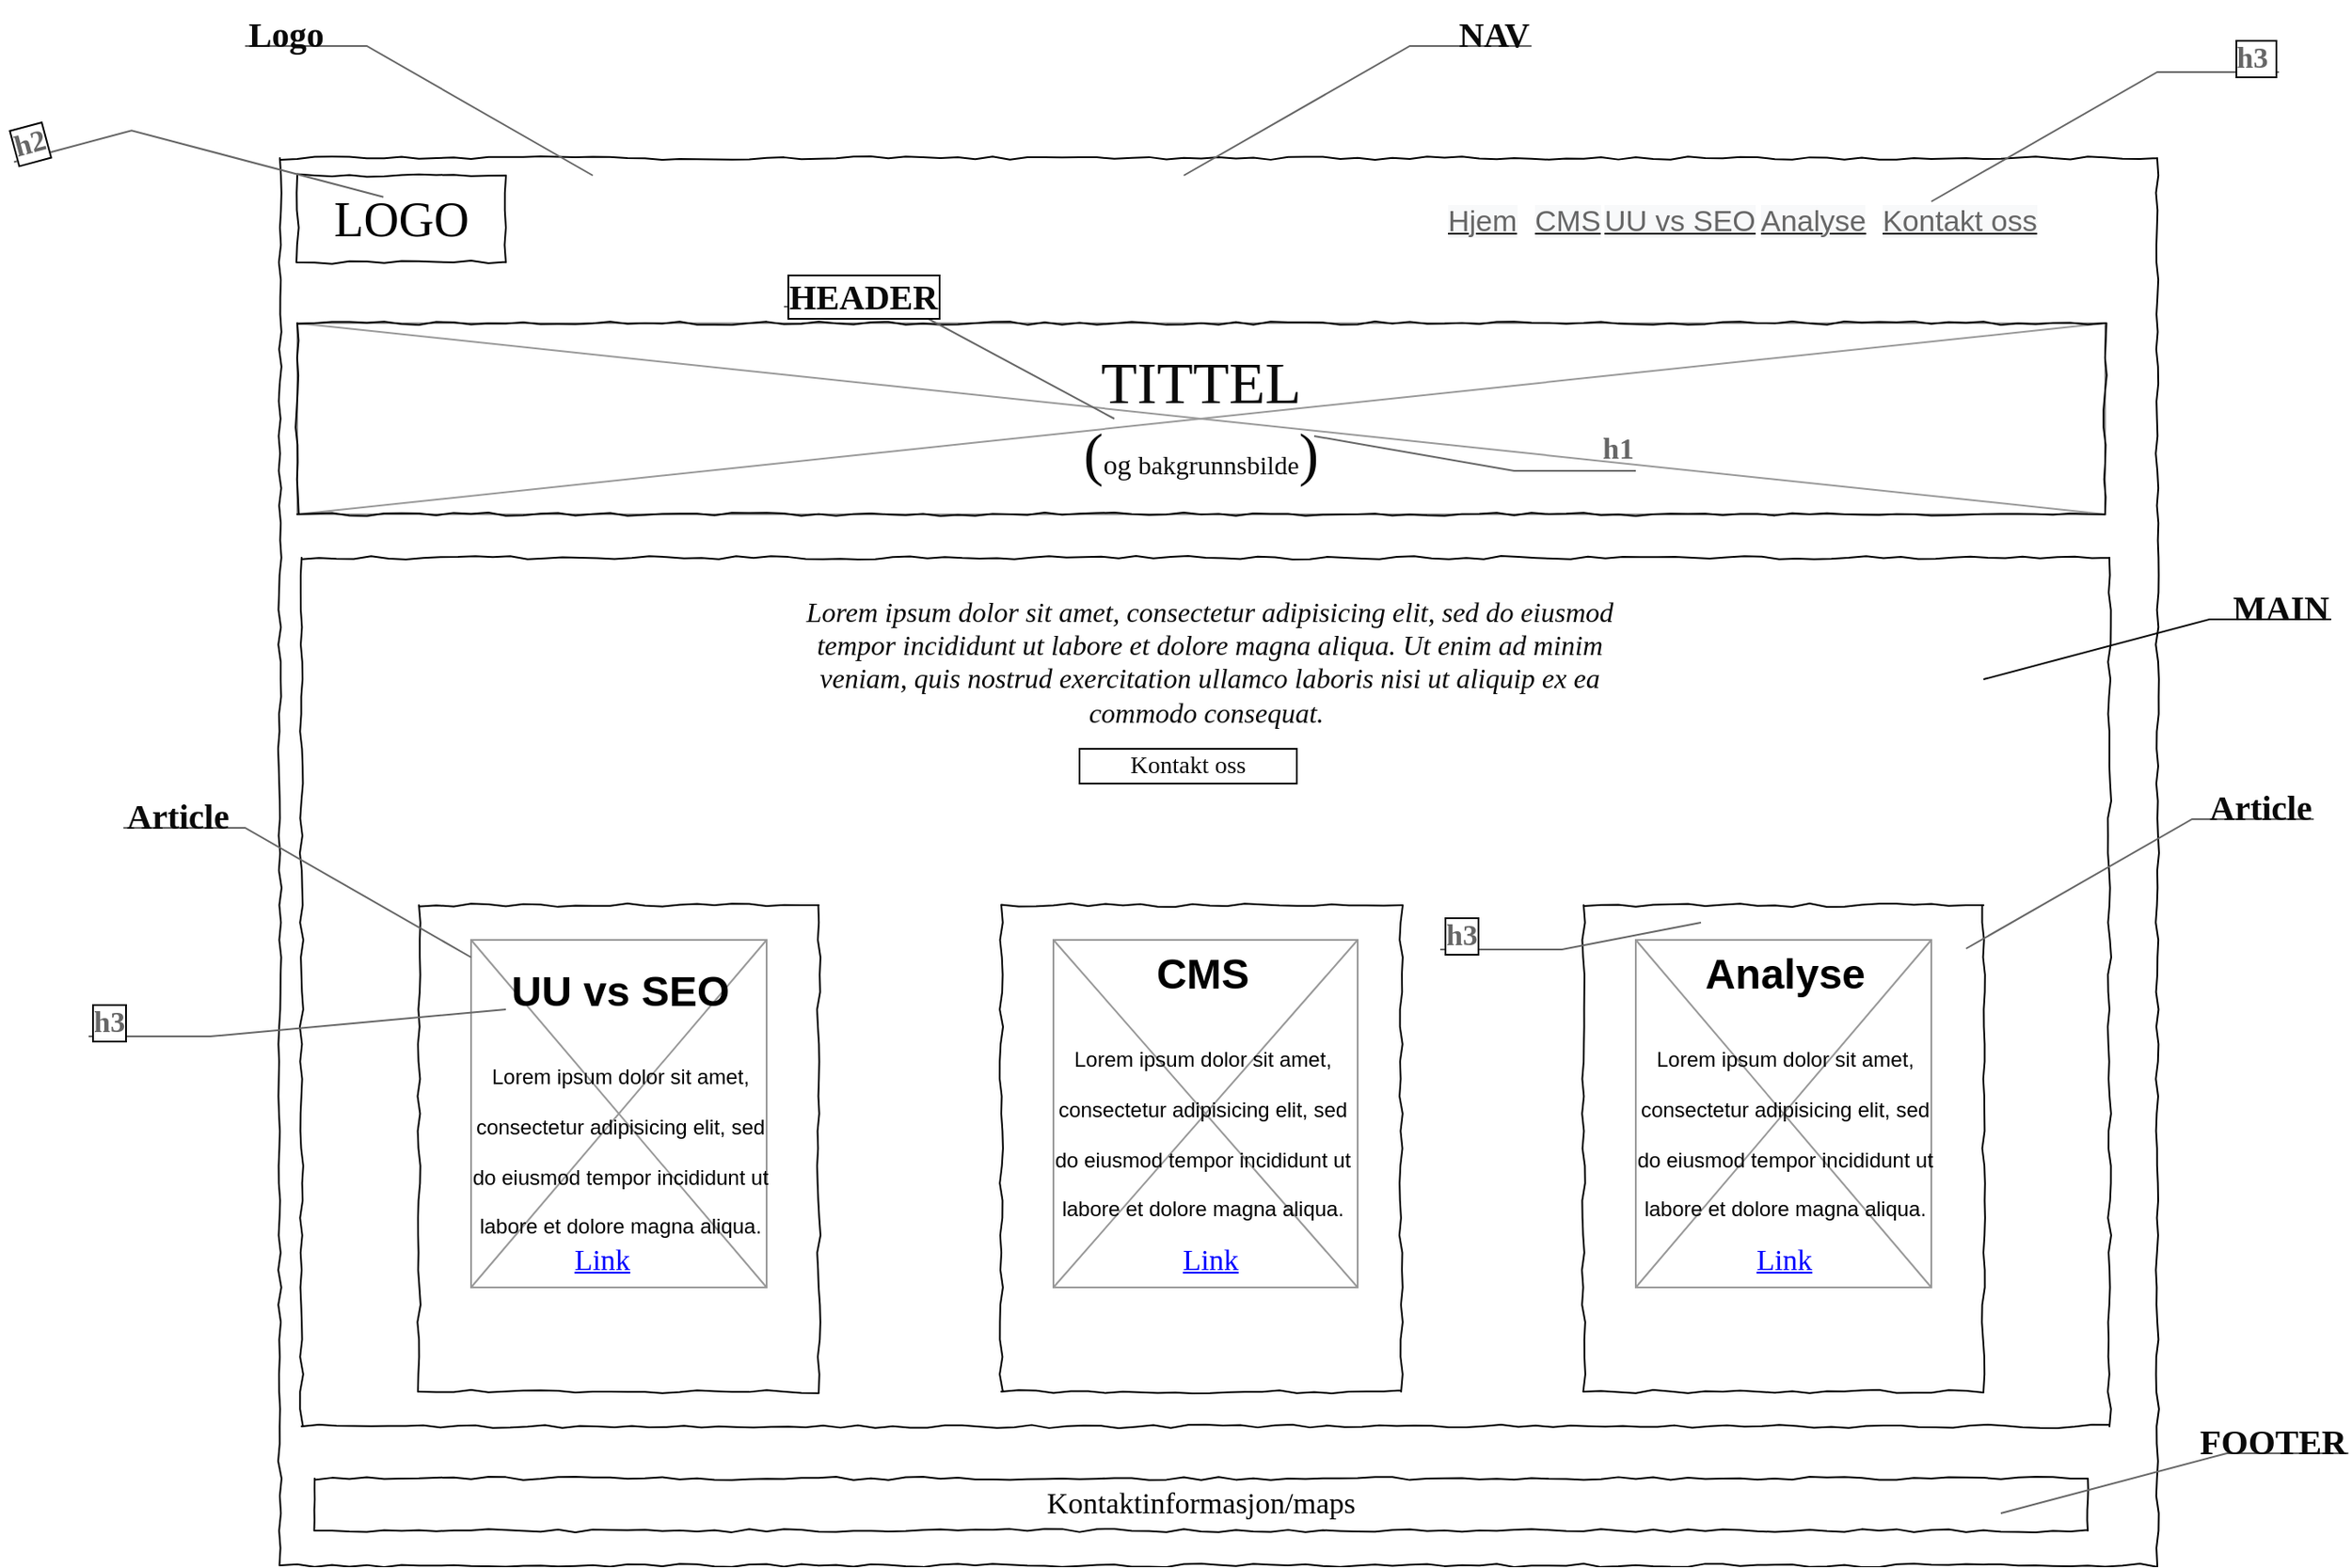 <mxfile version="20.3.7" type="github">
  <diagram name="Page-1" id="03018318-947c-dd8e-b7a3-06fadd420f32">
    <mxGraphModel dx="2683" dy="1754" grid="1" gridSize="10" guides="1" tooltips="1" connect="1" arrows="1" fold="1" page="1" pageScale="1" pageWidth="1100" pageHeight="850" background="none" math="0" shadow="0">
      <root>
        <mxCell id="0" />
        <mxCell id="1" parent="0" />
        <mxCell id="en6F7Ufg05P-uTRN20QV-46" value="" style="verticalLabelPosition=bottom;shadow=0;dashed=0;align=center;html=1;verticalAlign=top;strokeWidth=1;shape=mxgraph.mockup.graphics.simpleIcon;strokeColor=#999999;fontSize=34;fontColor=#0A0A0A;" parent="1" vertex="1">
          <mxGeometry x="130" y="480" width="170" height="200" as="geometry" />
        </mxCell>
        <mxCell id="en6F7Ufg05P-uTRN20QV-45" value="" style="verticalLabelPosition=bottom;shadow=0;dashed=0;align=center;html=1;verticalAlign=top;strokeWidth=1;shape=mxgraph.mockup.graphics.simpleIcon;strokeColor=#999999;fontSize=34;fontColor=#0A0A0A;" parent="1" vertex="1">
          <mxGeometry x="800" y="480" width="170" height="200" as="geometry" />
        </mxCell>
        <mxCell id="en6F7Ufg05P-uTRN20QV-44" value="" style="verticalLabelPosition=bottom;shadow=0;dashed=0;align=center;html=1;verticalAlign=top;strokeWidth=1;shape=mxgraph.mockup.graphics.simpleIcon;strokeColor=#999999;fontSize=34;fontColor=#0A0A0A;" parent="1" vertex="1">
          <mxGeometry x="465" y="480" width="175" height="200" as="geometry" />
        </mxCell>
        <mxCell id="en6F7Ufg05P-uTRN20QV-43" value="" style="verticalLabelPosition=bottom;shadow=0;dashed=0;align=center;html=1;verticalAlign=top;strokeWidth=1;shape=mxgraph.mockup.graphics.simpleIcon;strokeColor=#999999;fontSize=34;fontColor=#0A0A0A;" parent="1" vertex="1">
          <mxGeometry x="30" y="125" width="1040" height="110" as="geometry" />
        </mxCell>
        <mxCell id="677b7b8949515195-1" value="" style="whiteSpace=wrap;html=1;rounded=0;shadow=0;labelBackgroundColor=none;strokeColor=#000000;strokeWidth=1;fillColor=none;fontFamily=Verdana;fontSize=12;fontColor=#000000;align=center;comic=1;" parent="1" vertex="1">
          <mxGeometry x="20" y="30" width="1080" height="810" as="geometry" />
        </mxCell>
        <mxCell id="677b7b8949515195-2" value="LOGO" style="whiteSpace=wrap;html=1;rounded=0;shadow=0;labelBackgroundColor=none;strokeWidth=1;fontFamily=Verdana;fontSize=28;align=center;comic=1;" parent="1" vertex="1">
          <mxGeometry x="30" y="40" width="120" height="50" as="geometry" />
        </mxCell>
        <mxCell id="677b7b8949515195-10" value="&lt;font style=&quot;font-size: 34px;&quot; color=&quot;#0a0a0a&quot;&gt;TITTEL&lt;br&gt;(&lt;/font&gt;&lt;font style=&quot;font-size: 16px;&quot; color=&quot;#0a0a0a&quot;&gt;og &lt;/font&gt;&lt;font style=&quot;font-size: 15px;&quot; color=&quot;#0a0a0a&quot;&gt;bakgrunnsbilde&lt;/font&gt;&lt;font style=&quot;font-size: 34px;&quot; color=&quot;#0a0a0a&quot;&gt;)&lt;br&gt;&lt;/font&gt;" style="whiteSpace=wrap;html=1;rounded=0;shadow=0;labelBackgroundColor=none;strokeWidth=1;fillColor=none;fontFamily=Verdana;fontSize=12;align=center;comic=1;" parent="1" vertex="1">
          <mxGeometry x="30" y="125" width="1040" height="110" as="geometry" />
        </mxCell>
        <mxCell id="en6F7Ufg05P-uTRN20QV-2" value="&lt;span style=&quot;font-size: 17px;&quot;&gt;Kontaktinformasjon/maps&lt;/span&gt;" style="whiteSpace=wrap;html=1;rounded=0;shadow=0;labelBackgroundColor=none;strokeWidth=1;fillColor=none;fontFamily=Verdana;fontSize=12;align=center;comic=1;" parent="1" vertex="1">
          <mxGeometry x="40" y="790" width="1020" height="30" as="geometry" />
        </mxCell>
        <mxCell id="en6F7Ufg05P-uTRN20QV-4" value="" style="whiteSpace=wrap;html=1;rounded=0;shadow=0;labelBackgroundColor=none;strokeWidth=1;fillColor=none;fontFamily=Verdana;fontSize=12;align=center;comic=1;" parent="1" vertex="1">
          <mxGeometry x="32.5" y="260" width="1040" height="500" as="geometry" />
        </mxCell>
        <mxCell id="677b7b8949515195-26" value="" style="whiteSpace=wrap;html=1;rounded=0;shadow=0;labelBackgroundColor=none;strokeWidth=1;fillColor=none;fontFamily=Verdana;fontSize=12;align=center;comic=1;" parent="1" vertex="1">
          <mxGeometry x="435" y="460" width="230" height="280" as="geometry" />
        </mxCell>
        <mxCell id="677b7b8949515195-15" value="&lt;div style=&quot;text-align: justify&quot;&gt;&lt;br&gt;&lt;/div&gt;" style="whiteSpace=wrap;html=1;rounded=0;shadow=0;labelBackgroundColor=none;strokeWidth=1;fillColor=none;fontFamily=Verdana;fontSize=12;align=center;verticalAlign=top;spacing=10;comic=1;" parent="1" vertex="1">
          <mxGeometry x="100" y="460" width="230" height="280" as="geometry" />
        </mxCell>
        <mxCell id="677b7b8949515195-25" value="" style="whiteSpace=wrap;html=1;rounded=0;shadow=0;labelBackgroundColor=none;strokeWidth=1;fillColor=none;fontFamily=Verdana;fontSize=12;align=center;comic=1;" parent="1" vertex="1">
          <mxGeometry x="770" y="460" width="230" height="280" as="geometry" />
        </mxCell>
        <mxCell id="en6F7Ufg05P-uTRN20QV-5" value="&lt;font face=&quot;Verdana&quot; color=&quot;#0a0a0a&quot; style=&quot;font-size: 20px;&quot;&gt;&lt;b&gt;Article&lt;/b&gt;&lt;/font&gt;" style="strokeWidth=1;shadow=0;dashed=0;align=center;html=1;shape=mxgraph.mockup.text.callout;linkText=;textSize=17;textColor=#666666;callDir=NW;callStyle=line;fontSize=17;fontColor=#666666;align=left;verticalAlign=top;strokeColor=#666666;" parent="1" vertex="1">
          <mxGeometry x="-70" y="390" width="200" height="100" as="geometry" />
        </mxCell>
        <mxCell id="en6F7Ufg05P-uTRN20QV-9" value="&lt;h1 style=&quot;text-align: center;&quot;&gt;&lt;span style=&quot;background-color: initial;&quot;&gt;UU vs SEO&lt;/span&gt;&lt;/h1&gt;&lt;h1 style=&quot;text-align: center;&quot;&gt;&lt;span style=&quot;background-color: initial; font-size: 12px; font-weight: normal;&quot;&gt;Lorem ipsum dolor sit amet, consectetur adipisicing elit, sed do eiusmod tempor incididunt ut labore et dolore magna aliqua.&lt;/span&gt;&lt;br&gt;&lt;/h1&gt;" style="text;html=1;strokeColor=none;fillColor=none;spacing=5;spacingTop=-20;whiteSpace=wrap;overflow=hidden;rounded=0;" parent="1" vertex="1">
          <mxGeometry x="120" y="490" width="190" height="240" as="geometry" />
        </mxCell>
        <mxCell id="en6F7Ufg05P-uTRN20QV-11" value="&lt;h1 style=&quot;text-align: center;&quot;&gt;&lt;span style=&quot;background-color: initial;&quot;&gt;CMS&lt;/span&gt;&lt;/h1&gt;&lt;h1 style=&quot;text-align: center;&quot;&gt;&lt;span style=&quot;background-color: initial; font-size: 12px; font-weight: normal;&quot;&gt;Lorem ipsum dolor sit amet, consectetur adipisicing elit, sed do eiusmod tempor incididunt ut labore et dolore magna aliqua.&lt;/span&gt;&lt;br&gt;&lt;/h1&gt;" style="text;html=1;strokeColor=none;fillColor=none;spacing=5;spacingTop=-20;whiteSpace=wrap;overflow=hidden;rounded=0;" parent="1" vertex="1">
          <mxGeometry x="455" y="480" width="190" height="240" as="geometry" />
        </mxCell>
        <mxCell id="en6F7Ufg05P-uTRN20QV-12" value="&lt;h1 style=&quot;text-align: center;&quot;&gt;&lt;span style=&quot;background-color: initial;&quot;&gt;Analyse&lt;/span&gt;&lt;/h1&gt;&lt;h1 style=&quot;text-align: center;&quot;&gt;&lt;span style=&quot;background-color: initial; font-size: 12px; font-weight: normal;&quot;&gt;Lorem ipsum dolor sit amet, consectetur adipisicing elit, sed do eiusmod tempor incididunt ut labore et dolore magna aliqua.&lt;/span&gt;&lt;br&gt;&lt;/h1&gt;" style="text;html=1;strokeColor=none;fillColor=none;spacing=5;spacingTop=-20;whiteSpace=wrap;overflow=hidden;rounded=0;" parent="1" vertex="1">
          <mxGeometry x="790" y="480" width="190" height="240" as="geometry" />
        </mxCell>
        <mxCell id="en6F7Ufg05P-uTRN20QV-33" value="&lt;font face=&quot;Verdana&quot; color=&quot;#0a0a0a&quot; size=&quot;1&quot; style=&quot;&quot;&gt;&lt;b style=&quot;font-size: 20px;&quot;&gt;NAV&lt;/b&gt;&lt;/font&gt;" style="strokeWidth=1;shadow=0;dashed=0;align=center;html=1;shape=mxgraph.mockup.text.callout;linkText=;textSize=17;textColor=#666666;callDir=NE;callStyle=line;fontSize=17;fontColor=#666666;align=right;verticalAlign=top;strokeColor=#666666;" parent="1" vertex="1">
          <mxGeometry x="540" y="-60" width="200" height="100" as="geometry" />
        </mxCell>
        <mxCell id="en6F7Ufg05P-uTRN20QV-34" value="&lt;b&gt;&lt;font color=&quot;#0a0a0a&quot; face=&quot;Verdana&quot; style=&quot;font-size: 20px;&quot;&gt;Logo&lt;/font&gt;&lt;/b&gt;" style="strokeWidth=1;shadow=0;dashed=0;align=center;html=1;shape=mxgraph.mockup.text.callout;linkText=;textSize=17;textColor=#666666;callDir=NW;callStyle=line;fontSize=17;fontColor=#666666;align=left;verticalAlign=top;strokeColor=#666666;" parent="1" vertex="1">
          <mxGeometry y="-60" width="200" height="100" as="geometry" />
        </mxCell>
        <mxCell id="en6F7Ufg05P-uTRN20QV-75" value="&lt;b&gt;&lt;font face=&quot;Verdana&quot;&gt;h1&lt;/font&gt;&lt;/b&gt;" style="strokeWidth=1;shadow=0;dashed=0;align=center;html=1;shape=mxgraph.mockup.text.callout;linkText=;textSize=17;textColor=#666666;callDir=SE;callStyle=line;fontSize=17;fontColor=#666666;align=right;verticalAlign=bottom;strokeColor=#666666;" parent="1" vertex="1">
          <mxGeometry x="615" y="190" width="185" height="20" as="geometry" />
        </mxCell>
        <mxCell id="en6F7Ufg05P-uTRN20QV-89" value="&lt;b&gt;&lt;font face=&quot;Verdana&quot;&gt;h2&lt;/font&gt;&lt;/b&gt;" style="strokeWidth=1;shadow=0;dashed=0;align=center;html=1;shape=mxgraph.mockup.text.callout;linkText=;textSize=17;textColor=#666666;callDir=NW;callStyle=line;fontSize=17;fontColor=#666666;align=left;verticalAlign=top;strokeColor=#666666;labelBackgroundColor=default;labelBorderColor=default;rotation=-15;" parent="1" vertex="1">
          <mxGeometry x="-130" y="-20" width="200" height="100" as="geometry" />
        </mxCell>
        <mxCell id="en6F7Ufg05P-uTRN20QV-91" value="&lt;font color=&quot;#0a0a0a&quot; style=&quot;font-size: 20px;&quot;&gt;&lt;b style=&quot;&quot;&gt;HEADER&lt;/b&gt;&lt;/font&gt;" style="strokeWidth=1;shadow=0;dashed=0;align=center;html=1;shape=mxgraph.mockup.text.callout;linkText=;textSize=17;textColor=#666666;callDir=NW;callStyle=line;fontSize=17;fontColor=#666666;align=left;verticalAlign=top;strokeColor=#666666;labelBackgroundColor=default;labelBorderColor=default;fontFamily=Verdana;" parent="1" vertex="1">
          <mxGeometry x="310" y="90" width="190" height="90" as="geometry" />
        </mxCell>
        <mxCell id="en6F7Ufg05P-uTRN20QV-92" value="&lt;b&gt;h3&lt;/b&gt;" style="strokeWidth=1;shadow=0;dashed=0;align=center;html=1;shape=mxgraph.mockup.text.callout;linkText=;textSize=17;textColor=#666666;callDir=NW;callStyle=line;fontSize=17;fontColor=#666666;align=left;verticalAlign=top;strokeColor=#666666;labelBackgroundColor=default;labelBorderColor=default;fontFamily=Verdana;" parent="1" vertex="1">
          <mxGeometry x="-90" y="510" width="240" height="10" as="geometry" />
        </mxCell>
        <mxCell id="en6F7Ufg05P-uTRN20QV-96" value="&lt;b&gt;h3&lt;/b&gt;" style="strokeWidth=1;shadow=0;dashed=0;align=center;html=1;shape=mxgraph.mockup.text.callout;linkText=;textSize=17;textColor=#666666;callDir=NW;callStyle=line;fontSize=17;fontColor=#666666;align=left;verticalAlign=top;strokeColor=#666666;labelBackgroundColor=default;labelBorderColor=default;fontFamily=Verdana;" parent="1" vertex="1">
          <mxGeometry x="687.5" y="460" width="150" height="10" as="geometry" />
        </mxCell>
        <mxCell id="6DZIsmZMGNLHSjSYDAZW-1" value="&lt;b&gt;h3&amp;nbsp;&lt;/b&gt;" style="strokeWidth=1;shadow=0;dashed=0;align=center;html=1;shape=mxgraph.mockup.text.callout;linkText=;textSize=17;textColor=#666666;callDir=NE;callStyle=line;fontSize=17;fontColor=#666666;align=right;verticalAlign=top;strokeColor=#666666;labelBackgroundColor=default;labelBorderColor=default;fontFamily=Verdana;" parent="1" vertex="1">
          <mxGeometry x="970" y="-45" width="200" height="100" as="geometry" />
        </mxCell>
        <mxCell id="6DZIsmZMGNLHSjSYDAZW-2" value="&lt;b&gt;&lt;font color=&quot;#0a0a0a&quot; style=&quot;font-size: 20px;&quot; face=&quot;Verdana&quot;&gt;MAIN&lt;/font&gt;&lt;/b&gt;" style="strokeWidth=1;shadow=0;dashed=0;align=center;html=1;shape=mxgraph.mockup.text.callout;linkText=;textSize=17;textColor=#666666;callDir=NE;callStyle=line;fontSize=17;fontColor=#666666;align=right;verticalAlign=top;strokeColor=#0A0A0A;" parent="1" vertex="1">
          <mxGeometry x="1000" y="270" width="200" height="60" as="geometry" />
        </mxCell>
        <mxCell id="6DZIsmZMGNLHSjSYDAZW-5" value="&lt;font color=&quot;#0a0a0a&quot; style=&quot;font-size: 20px;&quot;&gt;&lt;b&gt;FOOTER&lt;/b&gt;&lt;/font&gt;" style="strokeWidth=1;shadow=0;dashed=0;align=center;html=1;shape=mxgraph.mockup.text.callout;linkText=;textSize=17;textColor=#666666;callDir=NE;callStyle=line;fontSize=17;fontColor=#666666;align=right;verticalAlign=top;strokeColor=#666666;fontFamily=Verdana;" parent="1" vertex="1">
          <mxGeometry x="1010" y="750" width="200" height="60" as="geometry" />
        </mxCell>
        <mxCell id="N_Fq8xxnLoXcReT2bSDC-5" value="&lt;b&gt;&lt;font face=&quot;Verdana&quot; style=&quot;font-size: 20px;&quot; color=&quot;#0a0a0a&quot;&gt;Article&lt;/font&gt;&lt;/b&gt;" style="strokeWidth=1;shadow=0;dashed=0;align=center;html=1;shape=mxgraph.mockup.text.callout;linkText=;textSize=17;textColor=#666666;callDir=NE;callStyle=line;fontSize=17;fontColor=#666666;align=right;verticalAlign=top;strokeColor=#666666;" parent="1" vertex="1">
          <mxGeometry x="990" y="385" width="200" height="100" as="geometry" />
        </mxCell>
        <mxCell id="N_Fq8xxnLoXcReT2bSDC-7" value="&lt;font face=&quot;Times New Roman&quot; data-font-src=&quot;https://fonts.googleapis.com/css?family=Josephine+Sans&quot; size=&quot;1&quot; style=&quot;&quot;&gt;&lt;span style=&quot;font-size: 16px;&quot;&gt;&lt;i&gt;Lorem ipsum dolor sit amet, consectetur adipisicing elit, sed do eiusmod tempor incididunt ut labore et dolore magna aliqua. Ut enim ad minim veniam, quis nostrud exercitation ullamco laboris nisi ut aliquip ex ea commodo consequat.&amp;nbsp;&lt;/i&gt;&lt;/span&gt;&lt;/font&gt;" style="text;spacingTop=-5;whiteSpace=wrap;html=1;align=center;fontSize=12;fontFamily=Helvetica;fillColor=none;strokeColor=none;fontColor=#0A0A0A;" parent="1" vertex="1">
          <mxGeometry x="320" y="280" width="470" height="150" as="geometry" />
        </mxCell>
        <mxCell id="N_Fq8xxnLoXcReT2bSDC-8" value="Kontakt oss" style="rounded=0;whiteSpace=wrap;html=1;strokeColor=#0A0A0A;fontFamily=Times New Roman;fontSize=14;fontColor=#0A0A0A;" parent="1" vertex="1">
          <mxGeometry x="480" y="370" width="125" height="20" as="geometry" />
        </mxCell>
        <mxCell id="w4bBEmWwiWPHxFd0khcd-1" value="&lt;span style=&quot;color: rgb(102, 102, 102); font-family: Helvetica; font-size: 17px; font-style: normal; font-variant-ligatures: normal; font-variant-caps: normal; font-weight: 400; letter-spacing: normal; orphans: 2; text-align: left; text-indent: 0px; text-transform: none; widows: 2; word-spacing: 0px; -webkit-text-stroke-width: 0px; background-color: rgb(248, 249, 250); float: none; display: inline !important;&quot;&gt;Hjem&lt;/span&gt;" style="text;whiteSpace=wrap;html=1;fontStyle=4" vertex="1" parent="1">
          <mxGeometry x="690" y="50" width="70" height="40" as="geometry" />
        </mxCell>
        <mxCell id="w4bBEmWwiWPHxFd0khcd-2" value="&lt;span style=&quot;color: rgb(102, 102, 102); font-family: Helvetica; font-size: 17px; font-style: normal; font-variant-ligatures: normal; font-variant-caps: normal; font-weight: 400; letter-spacing: normal; orphans: 2; text-align: left; text-indent: 0px; text-transform: none; widows: 2; word-spacing: 0px; -webkit-text-stroke-width: 0px; background-color: rgb(248, 249, 250); float: none; display: inline !important;&quot;&gt;&lt;span&gt;CMS&lt;/span&gt;&lt;/span&gt;" style="text;whiteSpace=wrap;html=1;fontStyle=4" vertex="1" parent="1">
          <mxGeometry x="740" y="50" width="70" height="40" as="geometry" />
        </mxCell>
        <mxCell id="w4bBEmWwiWPHxFd0khcd-3" value="&lt;span style=&quot;color: rgb(102, 102, 102); font-family: Helvetica; font-size: 17px; font-style: normal; font-variant-ligatures: normal; font-variant-caps: normal; font-weight: 400; letter-spacing: normal; orphans: 2; text-align: left; text-indent: 0px; text-transform: none; widows: 2; word-spacing: 0px; -webkit-text-stroke-width: 0px; background-color: rgb(248, 249, 250); float: none; display: inline !important;&quot;&gt;&lt;span&gt;UU vs SEO&lt;/span&gt;&lt;/span&gt;" style="text;whiteSpace=wrap;html=1;fontStyle=4" vertex="1" parent="1">
          <mxGeometry x="780" y="50" width="120" height="40" as="geometry" />
        </mxCell>
        <mxCell id="w4bBEmWwiWPHxFd0khcd-4" value="&lt;span style=&quot;color: rgb(102, 102, 102); font-family: Helvetica; font-size: 17px; font-style: normal; font-variant-ligatures: normal; font-variant-caps: normal; font-weight: 400; letter-spacing: normal; orphans: 2; text-align: left; text-indent: 0px; text-transform: none; widows: 2; word-spacing: 0px; -webkit-text-stroke-width: 0px; background-color: rgb(248, 249, 250); float: none; display: inline !important;&quot;&gt;Analyse&lt;/span&gt;" style="text;whiteSpace=wrap;html=1;fontStyle=4" vertex="1" parent="1">
          <mxGeometry x="870" y="50" width="90" height="40" as="geometry" />
        </mxCell>
        <mxCell id="w4bBEmWwiWPHxFd0khcd-5" value="&lt;span style=&quot;color: rgb(102, 102, 102); font-family: Helvetica; font-size: 17px; font-style: normal; font-variant-ligatures: normal; font-variant-caps: normal; font-weight: 400; letter-spacing: normal; orphans: 2; text-align: left; text-indent: 0px; text-transform: none; widows: 2; word-spacing: 0px; -webkit-text-stroke-width: 0px; background-color: rgb(248, 249, 250); float: none; display: inline !important;&quot;&gt;Kontakt oss&lt;/span&gt;" style="text;whiteSpace=wrap;html=1;fontStyle=4" vertex="1" parent="1">
          <mxGeometry x="940" y="50" width="120" height="40" as="geometry" />
        </mxCell>
        <mxCell id="w4bBEmWwiWPHxFd0khcd-7" value="Link" style="shape=rectangle;strokeColor=none;fillColor=none;linkText=;fontSize=17;fontColor=#0000ff;fontStyle=4;html=1;align=center;fontFamily=Times New Roman;" vertex="1" parent="1">
          <mxGeometry x="130" y="650" width="150" height="30" as="geometry" />
        </mxCell>
        <mxCell id="w4bBEmWwiWPHxFd0khcd-8" value="Link" style="shape=rectangle;strokeColor=none;fillColor=none;linkText=;fontSize=17;fontColor=#0000ff;fontStyle=4;html=1;align=center;fontFamily=Times New Roman;" vertex="1" parent="1">
          <mxGeometry x="480" y="650" width="150" height="30" as="geometry" />
        </mxCell>
        <mxCell id="w4bBEmWwiWPHxFd0khcd-9" value="Link" style="shape=rectangle;strokeColor=none;fillColor=none;linkText=;fontSize=17;fontColor=#0000ff;fontStyle=4;html=1;align=center;fontFamily=Times New Roman;" vertex="1" parent="1">
          <mxGeometry x="810" y="650" width="150" height="30" as="geometry" />
        </mxCell>
      </root>
    </mxGraphModel>
  </diagram>
</mxfile>
